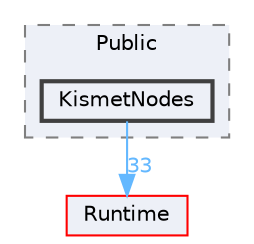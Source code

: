 digraph "KismetNodes"
{
 // INTERACTIVE_SVG=YES
 // LATEX_PDF_SIZE
  bgcolor="transparent";
  edge [fontname=Helvetica,fontsize=10,labelfontname=Helvetica,labelfontsize=10];
  node [fontname=Helvetica,fontsize=10,shape=box,height=0.2,width=0.4];
  compound=true
  subgraph clusterdir_7e51ea3a93f16378f23cd7e2758c5a3c {
    graph [ bgcolor="#edf0f7", pencolor="grey50", label="Public", fontname=Helvetica,fontsize=10 style="filled,dashed", URL="dir_7e51ea3a93f16378f23cd7e2758c5a3c.html",tooltip=""]
  dir_be7750bac8af23eba587b1ff40038f1d [label="KismetNodes", fillcolor="#edf0f7", color="grey25", style="filled,bold", URL="dir_be7750bac8af23eba587b1ff40038f1d.html",tooltip=""];
  }
  dir_7536b172fbd480bfd146a1b1acd6856b [label="Runtime", fillcolor="#edf0f7", color="red", style="filled", URL="dir_7536b172fbd480bfd146a1b1acd6856b.html",tooltip=""];
  dir_be7750bac8af23eba587b1ff40038f1d->dir_7536b172fbd480bfd146a1b1acd6856b [headlabel="33", labeldistance=1.5 headhref="dir_000551_000984.html" href="dir_000551_000984.html" color="steelblue1" fontcolor="steelblue1"];
}
